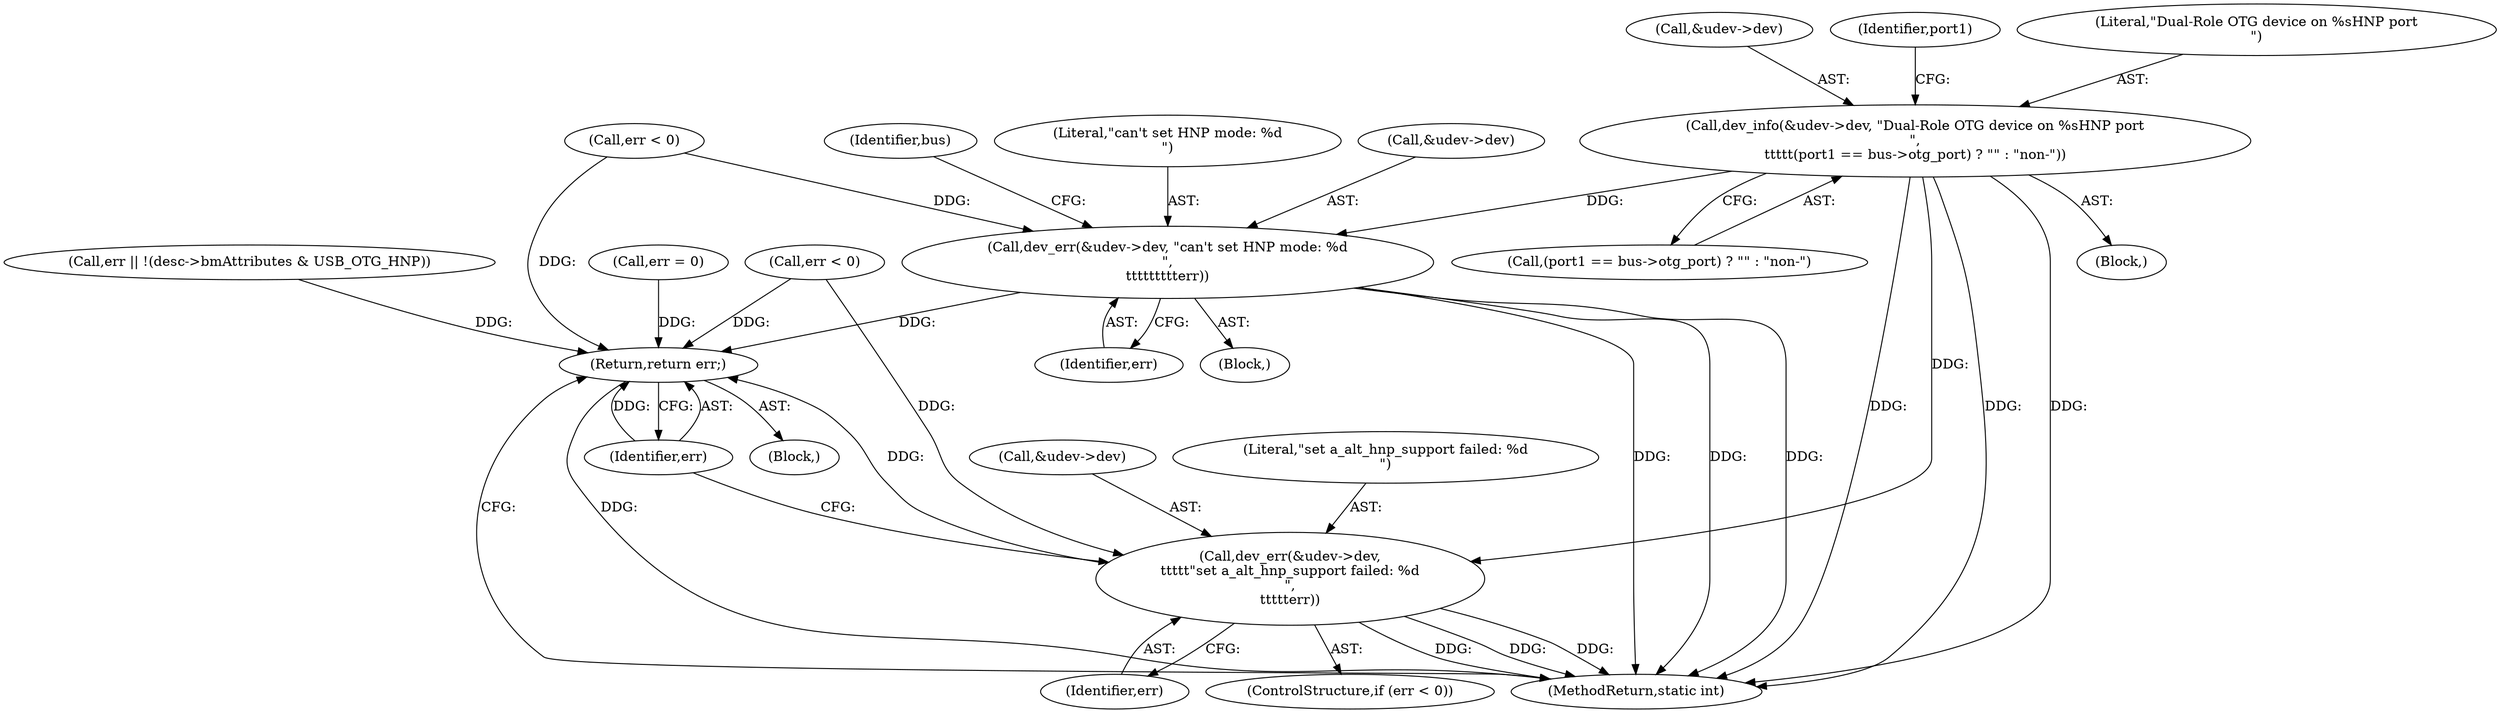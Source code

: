 digraph "0_linux_704620afc70cf47abb9d6a1a57f3825d2bca49cf@pointer" {
"1000187" [label="(Call,dev_info(&udev->dev, \"Dual-Role OTG device on %sHNP port\n\",\n\t\t\t\t\t(port1 == bus->otg_port) ? \"\" : \"non-\"))"];
"1000232" [label="(Call,dev_err(&udev->dev, \"can't set HNP mode: %d\n\",\n\t\t\t\t\t\t\t\t\terr))"];
"1000278" [label="(Return,return err;)"];
"1000271" [label="(Call,dev_err(&udev->dev,\n\t\t\t\t\t\"set a_alt_hnp_support failed: %d\n\",\n\t\t\t\t\terr))"];
"1000187" [label="(Call,dev_info(&udev->dev, \"Dual-Role OTG device on %sHNP port\n\",\n\t\t\t\t\t(port1 == bus->otg_port) ? \"\" : \"non-\"))"];
"1000188" [label="(Call,&udev->dev)"];
"1000177" [label="(Call,err || !(desc->bmAttributes & USB_OTG_HNP))"];
"1000278" [label="(Return,return err;)"];
"1000280" [label="(MethodReturn,static int)"];
"1000272" [label="(Call,&udev->dev)"];
"1000203" [label="(Identifier,port1)"];
"1000237" [label="(Literal,\"can't set HNP mode: %d\n\")"];
"1000233" [label="(Call,&udev->dev)"];
"1000107" [label="(Block,)"];
"1000276" [label="(Literal,\"set a_alt_hnp_support failed: %d\n\")"];
"1000228" [label="(Call,err < 0)"];
"1000271" [label="(Call,dev_err(&udev->dev,\n\t\t\t\t\t\"set a_alt_hnp_support failed: %d\n\",\n\t\t\t\t\terr))"];
"1000279" [label="(Identifier,err)"];
"1000241" [label="(Identifier,bus)"];
"1000232" [label="(Call,dev_err(&udev->dev, \"can't set HNP mode: %d\n\",\n\t\t\t\t\t\t\t\t\terr))"];
"1000192" [label="(Literal,\"Dual-Role OTG device on %sHNP port\n\")"];
"1000267" [label="(ControlStructure,if (err < 0))"];
"1000277" [label="(Identifier,err)"];
"1000238" [label="(Identifier,err)"];
"1000231" [label="(Block,)"];
"1000133" [label="(Block,)"];
"1000109" [label="(Call,err = 0)"];
"1000268" [label="(Call,err < 0)"];
"1000193" [label="(Call,(port1 == bus->otg_port) ? \"\" : \"non-\")"];
"1000187" -> "1000133"  [label="AST: "];
"1000187" -> "1000193"  [label="CFG: "];
"1000188" -> "1000187"  [label="AST: "];
"1000192" -> "1000187"  [label="AST: "];
"1000193" -> "1000187"  [label="AST: "];
"1000203" -> "1000187"  [label="CFG: "];
"1000187" -> "1000280"  [label="DDG: "];
"1000187" -> "1000280"  [label="DDG: "];
"1000187" -> "1000280"  [label="DDG: "];
"1000187" -> "1000232"  [label="DDG: "];
"1000187" -> "1000271"  [label="DDG: "];
"1000232" -> "1000231"  [label="AST: "];
"1000232" -> "1000238"  [label="CFG: "];
"1000233" -> "1000232"  [label="AST: "];
"1000237" -> "1000232"  [label="AST: "];
"1000238" -> "1000232"  [label="AST: "];
"1000241" -> "1000232"  [label="CFG: "];
"1000232" -> "1000280"  [label="DDG: "];
"1000232" -> "1000280"  [label="DDG: "];
"1000232" -> "1000280"  [label="DDG: "];
"1000228" -> "1000232"  [label="DDG: "];
"1000232" -> "1000278"  [label="DDG: "];
"1000278" -> "1000107"  [label="AST: "];
"1000278" -> "1000279"  [label="CFG: "];
"1000279" -> "1000278"  [label="AST: "];
"1000280" -> "1000278"  [label="CFG: "];
"1000278" -> "1000280"  [label="DDG: "];
"1000279" -> "1000278"  [label="DDG: "];
"1000177" -> "1000278"  [label="DDG: "];
"1000268" -> "1000278"  [label="DDG: "];
"1000228" -> "1000278"  [label="DDG: "];
"1000109" -> "1000278"  [label="DDG: "];
"1000271" -> "1000278"  [label="DDG: "];
"1000271" -> "1000267"  [label="AST: "];
"1000271" -> "1000277"  [label="CFG: "];
"1000272" -> "1000271"  [label="AST: "];
"1000276" -> "1000271"  [label="AST: "];
"1000277" -> "1000271"  [label="AST: "];
"1000279" -> "1000271"  [label="CFG: "];
"1000271" -> "1000280"  [label="DDG: "];
"1000271" -> "1000280"  [label="DDG: "];
"1000271" -> "1000280"  [label="DDG: "];
"1000268" -> "1000271"  [label="DDG: "];
}
